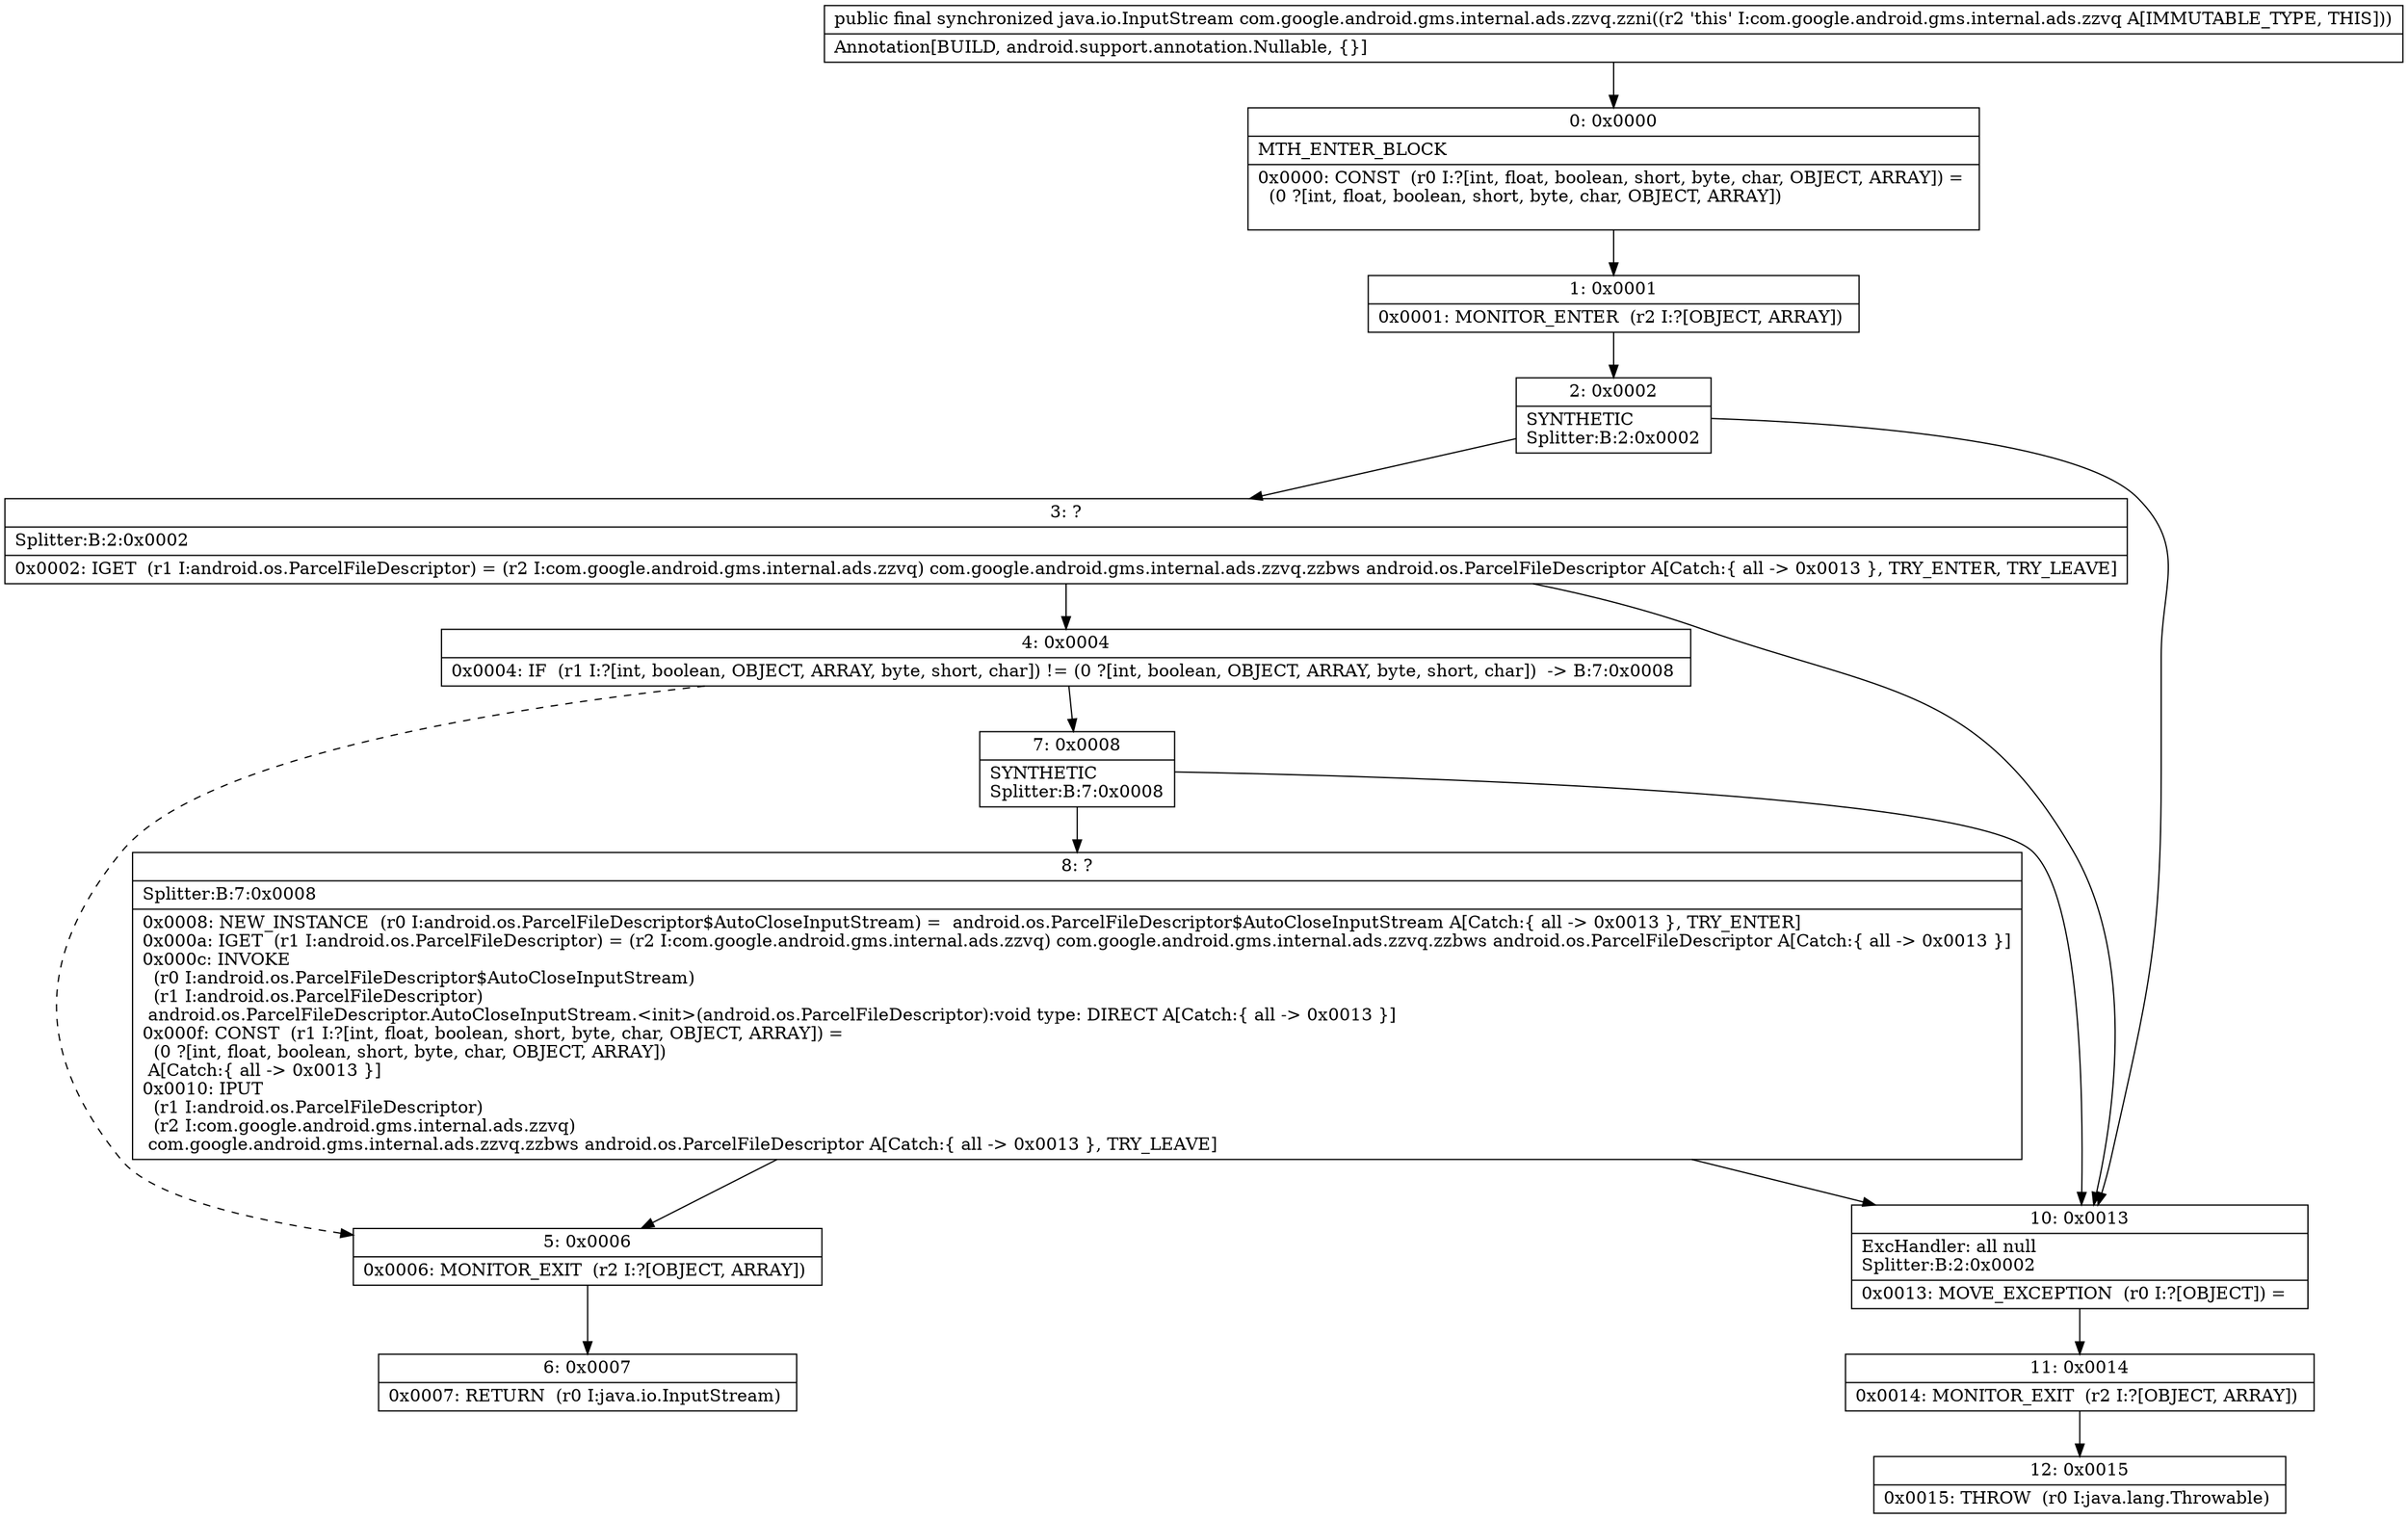 digraph "CFG forcom.google.android.gms.internal.ads.zzvq.zzni()Ljava\/io\/InputStream;" {
Node_0 [shape=record,label="{0\:\ 0x0000|MTH_ENTER_BLOCK\l|0x0000: CONST  (r0 I:?[int, float, boolean, short, byte, char, OBJECT, ARRAY]) = \l  (0 ?[int, float, boolean, short, byte, char, OBJECT, ARRAY])\l \l}"];
Node_1 [shape=record,label="{1\:\ 0x0001|0x0001: MONITOR_ENTER  (r2 I:?[OBJECT, ARRAY]) \l}"];
Node_2 [shape=record,label="{2\:\ 0x0002|SYNTHETIC\lSplitter:B:2:0x0002\l}"];
Node_3 [shape=record,label="{3\:\ ?|Splitter:B:2:0x0002\l|0x0002: IGET  (r1 I:android.os.ParcelFileDescriptor) = (r2 I:com.google.android.gms.internal.ads.zzvq) com.google.android.gms.internal.ads.zzvq.zzbws android.os.ParcelFileDescriptor A[Catch:\{ all \-\> 0x0013 \}, TRY_ENTER, TRY_LEAVE]\l}"];
Node_4 [shape=record,label="{4\:\ 0x0004|0x0004: IF  (r1 I:?[int, boolean, OBJECT, ARRAY, byte, short, char]) != (0 ?[int, boolean, OBJECT, ARRAY, byte, short, char])  \-\> B:7:0x0008 \l}"];
Node_5 [shape=record,label="{5\:\ 0x0006|0x0006: MONITOR_EXIT  (r2 I:?[OBJECT, ARRAY]) \l}"];
Node_6 [shape=record,label="{6\:\ 0x0007|0x0007: RETURN  (r0 I:java.io.InputStream) \l}"];
Node_7 [shape=record,label="{7\:\ 0x0008|SYNTHETIC\lSplitter:B:7:0x0008\l}"];
Node_8 [shape=record,label="{8\:\ ?|Splitter:B:7:0x0008\l|0x0008: NEW_INSTANCE  (r0 I:android.os.ParcelFileDescriptor$AutoCloseInputStream) =  android.os.ParcelFileDescriptor$AutoCloseInputStream A[Catch:\{ all \-\> 0x0013 \}, TRY_ENTER]\l0x000a: IGET  (r1 I:android.os.ParcelFileDescriptor) = (r2 I:com.google.android.gms.internal.ads.zzvq) com.google.android.gms.internal.ads.zzvq.zzbws android.os.ParcelFileDescriptor A[Catch:\{ all \-\> 0x0013 \}]\l0x000c: INVOKE  \l  (r0 I:android.os.ParcelFileDescriptor$AutoCloseInputStream)\l  (r1 I:android.os.ParcelFileDescriptor)\l android.os.ParcelFileDescriptor.AutoCloseInputStream.\<init\>(android.os.ParcelFileDescriptor):void type: DIRECT A[Catch:\{ all \-\> 0x0013 \}]\l0x000f: CONST  (r1 I:?[int, float, boolean, short, byte, char, OBJECT, ARRAY]) = \l  (0 ?[int, float, boolean, short, byte, char, OBJECT, ARRAY])\l A[Catch:\{ all \-\> 0x0013 \}]\l0x0010: IPUT  \l  (r1 I:android.os.ParcelFileDescriptor)\l  (r2 I:com.google.android.gms.internal.ads.zzvq)\l com.google.android.gms.internal.ads.zzvq.zzbws android.os.ParcelFileDescriptor A[Catch:\{ all \-\> 0x0013 \}, TRY_LEAVE]\l}"];
Node_10 [shape=record,label="{10\:\ 0x0013|ExcHandler: all null\lSplitter:B:2:0x0002\l|0x0013: MOVE_EXCEPTION  (r0 I:?[OBJECT]) =  \l}"];
Node_11 [shape=record,label="{11\:\ 0x0014|0x0014: MONITOR_EXIT  (r2 I:?[OBJECT, ARRAY]) \l}"];
Node_12 [shape=record,label="{12\:\ 0x0015|0x0015: THROW  (r0 I:java.lang.Throwable) \l}"];
MethodNode[shape=record,label="{public final synchronized java.io.InputStream com.google.android.gms.internal.ads.zzvq.zzni((r2 'this' I:com.google.android.gms.internal.ads.zzvq A[IMMUTABLE_TYPE, THIS]))  | Annotation[BUILD, android.support.annotation.Nullable, \{\}]\l}"];
MethodNode -> Node_0;
Node_0 -> Node_1;
Node_1 -> Node_2;
Node_2 -> Node_3;
Node_2 -> Node_10;
Node_3 -> Node_4;
Node_3 -> Node_10;
Node_4 -> Node_5[style=dashed];
Node_4 -> Node_7;
Node_5 -> Node_6;
Node_7 -> Node_8;
Node_7 -> Node_10;
Node_8 -> Node_10;
Node_8 -> Node_5;
Node_10 -> Node_11;
Node_11 -> Node_12;
}

